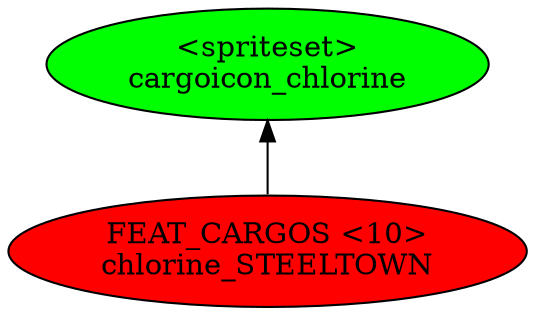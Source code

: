 digraph {
rankdir="BT"
cargoicon_chlorine [fillcolor=green style="filled" label="<spriteset>\ncargoicon_chlorine"]
chlorine_STEELTOWN [fillcolor=red style="filled" label="FEAT_CARGOS <10>\nchlorine_STEELTOWN"]
chlorine_STEELTOWN->cargoicon_chlorine
}
